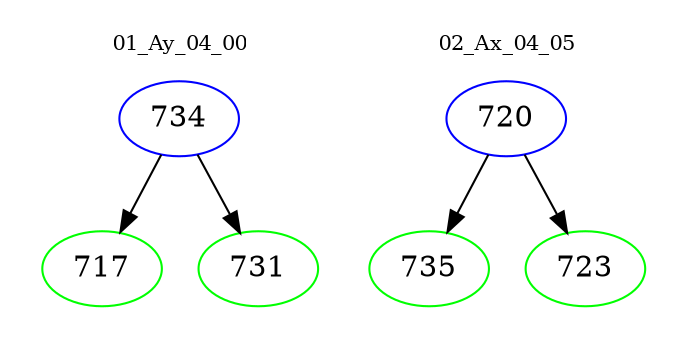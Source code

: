 digraph{
subgraph cluster_0 {
color = white
label = "01_Ay_04_00";
fontsize=10;
T0_734 [label="734", color="blue"]
T0_734 -> T0_717 [color="black"]
T0_717 [label="717", color="green"]
T0_734 -> T0_731 [color="black"]
T0_731 [label="731", color="green"]
}
subgraph cluster_1 {
color = white
label = "02_Ax_04_05";
fontsize=10;
T1_720 [label="720", color="blue"]
T1_720 -> T1_735 [color="black"]
T1_735 [label="735", color="green"]
T1_720 -> T1_723 [color="black"]
T1_723 [label="723", color="green"]
}
}
